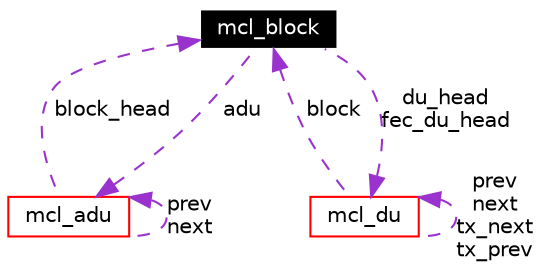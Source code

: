 digraph G
{
  edge [fontname="Helvetica",fontsize=10,labelfontname="Helvetica",labelfontsize=10];
  node [fontname="Helvetica",fontsize=10,shape=record];
  Node11 [label="mcl_block",height=0.2,width=0.4,color="white", fillcolor="black", style="filled" fontcolor="white"];
  Node12 -> Node11 [dir=back,color="darkorchid3",fontsize=10,style="dashed",label="adu",fontname="Helvetica"];
  Node12 [label="mcl_adu",height=0.2,width=0.4,color="red",URL="$classmcl__adu.html"];
  Node12 -> Node12 [dir=back,color="darkorchid3",fontsize=10,style="dashed",label="prev\nnext",fontname="Helvetica"];
  Node11 -> Node12 [dir=back,color="darkorchid3",fontsize=10,style="dashed",label="block_head",fontname="Helvetica"];
  Node14 -> Node11 [dir=back,color="darkorchid3",fontsize=10,style="dashed",label="du_head\nfec_du_head",fontname="Helvetica"];
  Node14 [label="mcl_du",height=0.2,width=0.4,color="red",URL="$classmcl__du.html"];
  Node14 -> Node14 [dir=back,color="darkorchid3",fontsize=10,style="dashed",label="prev\nnext\ntx_next\ntx_prev",fontname="Helvetica"];
  Node11 -> Node14 [dir=back,color="darkorchid3",fontsize=10,style="dashed",label="block",fontname="Helvetica"];
}
